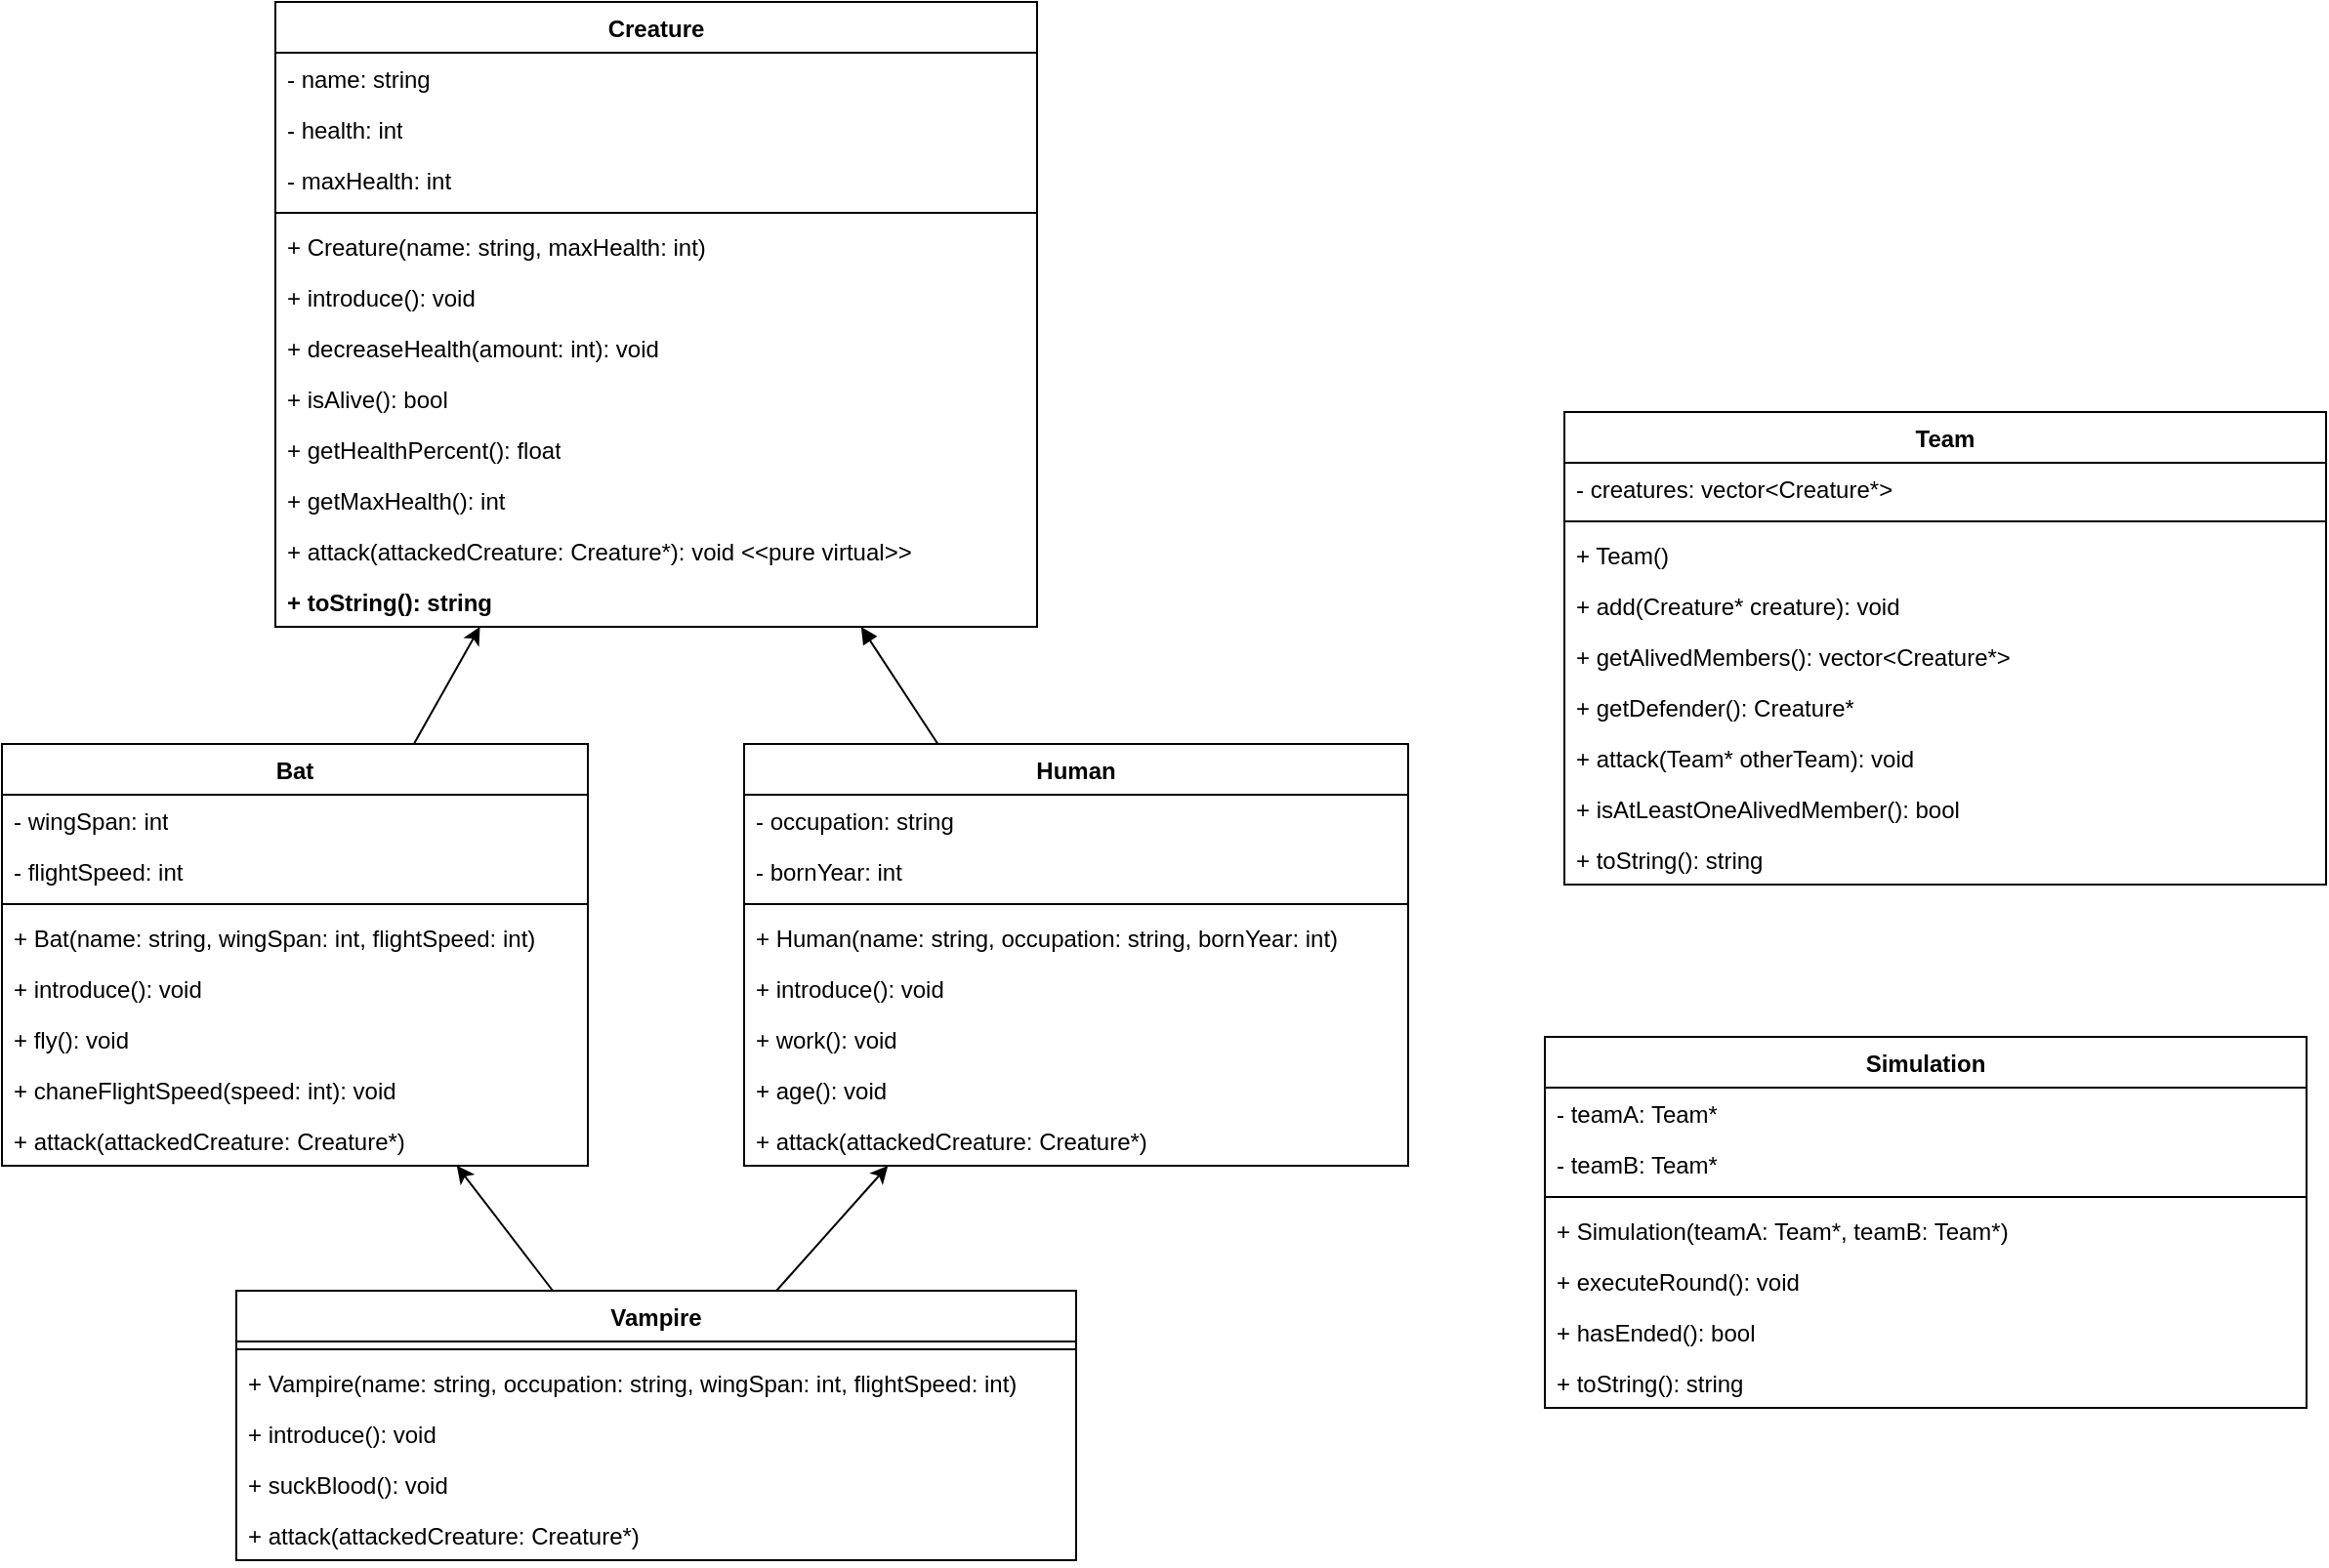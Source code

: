 <mxfile version="22.1.8" type="device">
  <diagram name="Page-1" id="QstAt_iUv-jLmHuZSIRQ">
    <mxGraphModel dx="1434" dy="1928" grid="1" gridSize="10" guides="1" tooltips="1" connect="1" arrows="1" fold="1" page="1" pageScale="1" pageWidth="850" pageHeight="1100" math="0" shadow="0">
      <root>
        <mxCell id="0" />
        <mxCell id="1" parent="0" />
        <mxCell id="5Migwdwcm8lPXjOvwGc1-4" value="Creature" style="swimlane;fontStyle=1;align=center;verticalAlign=top;childLayout=stackLayout;horizontal=1;startSize=26;horizontalStack=0;resizeParent=1;resizeParentMax=0;resizeLast=0;collapsible=1;marginBottom=0;whiteSpace=wrap;html=1;" parent="1" vertex="1">
          <mxGeometry x="200" y="-120" width="390" height="320" as="geometry" />
        </mxCell>
        <mxCell id="JTOicDsAA7wBTVZqYbhQ-10" value="- name: string" style="text;strokeColor=none;fillColor=none;align=left;verticalAlign=top;spacingLeft=4;spacingRight=4;overflow=hidden;rotatable=0;points=[[0,0.5],[1,0.5]];portConstraint=eastwest;whiteSpace=wrap;html=1;" parent="5Migwdwcm8lPXjOvwGc1-4" vertex="1">
          <mxGeometry y="26" width="390" height="26" as="geometry" />
        </mxCell>
        <mxCell id="5Migwdwcm8lPXjOvwGc1-5" value="- health: int" style="text;strokeColor=none;fillColor=none;align=left;verticalAlign=top;spacingLeft=4;spacingRight=4;overflow=hidden;rotatable=0;points=[[0,0.5],[1,0.5]];portConstraint=eastwest;whiteSpace=wrap;html=1;" parent="5Migwdwcm8lPXjOvwGc1-4" vertex="1">
          <mxGeometry y="52" width="390" height="26" as="geometry" />
        </mxCell>
        <mxCell id="JTOicDsAA7wBTVZqYbhQ-28" value="- maxHealth: int" style="text;strokeColor=none;fillColor=none;align=left;verticalAlign=top;spacingLeft=4;spacingRight=4;overflow=hidden;rotatable=0;points=[[0,0.5],[1,0.5]];portConstraint=eastwest;whiteSpace=wrap;html=1;" parent="5Migwdwcm8lPXjOvwGc1-4" vertex="1">
          <mxGeometry y="78" width="390" height="26" as="geometry" />
        </mxCell>
        <mxCell id="5Migwdwcm8lPXjOvwGc1-6" value="" style="line;strokeWidth=1;fillColor=none;align=left;verticalAlign=middle;spacingTop=-1;spacingLeft=3;spacingRight=3;rotatable=0;labelPosition=right;points=[];portConstraint=eastwest;strokeColor=inherit;" parent="5Migwdwcm8lPXjOvwGc1-4" vertex="1">
          <mxGeometry y="104" width="390" height="8" as="geometry" />
        </mxCell>
        <mxCell id="5Migwdwcm8lPXjOvwGc1-7" value="+ Creature(name: string,&amp;nbsp;&lt;span style=&quot;border-color: var(--border-color);&quot;&gt;maxHealth&lt;/span&gt;: int)" style="text;strokeColor=none;fillColor=none;align=left;verticalAlign=top;spacingLeft=4;spacingRight=4;overflow=hidden;rotatable=0;points=[[0,0.5],[1,0.5]];portConstraint=eastwest;whiteSpace=wrap;html=1;" parent="5Migwdwcm8lPXjOvwGc1-4" vertex="1">
          <mxGeometry y="112" width="390" height="26" as="geometry" />
        </mxCell>
        <mxCell id="JTOicDsAA7wBTVZqYbhQ-12" value="+ introduce(): void" style="text;strokeColor=none;fillColor=none;align=left;verticalAlign=top;spacingLeft=4;spacingRight=4;overflow=hidden;rotatable=0;points=[[0,0.5],[1,0.5]];portConstraint=eastwest;whiteSpace=wrap;html=1;" parent="5Migwdwcm8lPXjOvwGc1-4" vertex="1">
          <mxGeometry y="138" width="390" height="26" as="geometry" />
        </mxCell>
        <mxCell id="JTOicDsAA7wBTVZqYbhQ-19" value="+ decreaseHealth(amount: int): void" style="text;strokeColor=none;fillColor=none;align=left;verticalAlign=top;spacingLeft=4;spacingRight=4;overflow=hidden;rotatable=0;points=[[0,0.5],[1,0.5]];portConstraint=eastwest;whiteSpace=wrap;html=1;" parent="5Migwdwcm8lPXjOvwGc1-4" vertex="1">
          <mxGeometry y="164" width="390" height="26" as="geometry" />
        </mxCell>
        <mxCell id="JTOicDsAA7wBTVZqYbhQ-27" value="+ isAlive(): bool" style="text;strokeColor=none;fillColor=none;align=left;verticalAlign=top;spacingLeft=4;spacingRight=4;overflow=hidden;rotatable=0;points=[[0,0.5],[1,0.5]];portConstraint=eastwest;whiteSpace=wrap;html=1;" parent="5Migwdwcm8lPXjOvwGc1-4" vertex="1">
          <mxGeometry y="190" width="390" height="26" as="geometry" />
        </mxCell>
        <mxCell id="JTOicDsAA7wBTVZqYbhQ-26" value="+ getHealthPercent(): float" style="text;strokeColor=none;fillColor=none;align=left;verticalAlign=top;spacingLeft=4;spacingRight=4;overflow=hidden;rotatable=0;points=[[0,0.5],[1,0.5]];portConstraint=eastwest;whiteSpace=wrap;html=1;" parent="5Migwdwcm8lPXjOvwGc1-4" vertex="1">
          <mxGeometry y="216" width="390" height="26" as="geometry" />
        </mxCell>
        <mxCell id="PLBqwa0PCcQ4UnEFB9JK-1" value="&lt;span style=&quot;font-weight: normal;&quot;&gt;+ getMaxHealth(): int&lt;/span&gt;" style="text;strokeColor=none;fillColor=none;align=left;verticalAlign=top;spacingLeft=4;spacingRight=4;overflow=hidden;rotatable=0;points=[[0,0.5],[1,0.5]];portConstraint=eastwest;whiteSpace=wrap;html=1;fontStyle=1" parent="5Migwdwcm8lPXjOvwGc1-4" vertex="1">
          <mxGeometry y="242" width="390" height="26" as="geometry" />
        </mxCell>
        <mxCell id="5Migwdwcm8lPXjOvwGc1-8" value="&lt;span style=&quot;font-weight: normal;&quot;&gt;+ attack(attackedCreature: Creature*): void&amp;nbsp;&amp;lt;&amp;lt;pure virtual&amp;gt;&amp;gt;&lt;/span&gt;" style="text;strokeColor=none;fillColor=none;align=left;verticalAlign=top;spacingLeft=4;spacingRight=4;overflow=hidden;rotatable=0;points=[[0,0.5],[1,0.5]];portConstraint=eastwest;whiteSpace=wrap;html=1;fontStyle=1" parent="5Migwdwcm8lPXjOvwGc1-4" vertex="1">
          <mxGeometry y="268" width="390" height="26" as="geometry" />
        </mxCell>
        <mxCell id="Ocg9Glk-y3uKr-0C467c-1" value="&lt;b&gt;+ toString(): string&lt;/b&gt;" style="text;strokeColor=none;fillColor=none;align=left;verticalAlign=top;spacingLeft=4;spacingRight=4;overflow=hidden;rotatable=0;points=[[0,0.5],[1,0.5]];portConstraint=eastwest;whiteSpace=wrap;html=1;" vertex="1" parent="5Migwdwcm8lPXjOvwGc1-4">
          <mxGeometry y="294" width="390" height="26" as="geometry" />
        </mxCell>
        <mxCell id="5Migwdwcm8lPXjOvwGc1-18" style="rounded=0;orthogonalLoop=1;jettySize=auto;html=1;endArrow=block;endFill=1;" parent="1" source="5Migwdwcm8lPXjOvwGc1-9" target="5Migwdwcm8lPXjOvwGc1-4" edge="1">
          <mxGeometry relative="1" as="geometry" />
        </mxCell>
        <mxCell id="5Migwdwcm8lPXjOvwGc1-9" value="Human" style="swimlane;fontStyle=1;align=center;verticalAlign=top;childLayout=stackLayout;horizontal=1;startSize=26;horizontalStack=0;resizeParent=1;resizeParentMax=0;resizeLast=0;collapsible=1;marginBottom=0;whiteSpace=wrap;html=1;" parent="1" vertex="1">
          <mxGeometry x="440" y="260" width="340" height="216" as="geometry" />
        </mxCell>
        <mxCell id="5Migwdwcm8lPXjOvwGc1-10" value="- occupation: string" style="text;strokeColor=none;fillColor=none;align=left;verticalAlign=top;spacingLeft=4;spacingRight=4;overflow=hidden;rotatable=0;points=[[0,0.5],[1,0.5]];portConstraint=eastwest;whiteSpace=wrap;html=1;" parent="5Migwdwcm8lPXjOvwGc1-9" vertex="1">
          <mxGeometry y="26" width="340" height="26" as="geometry" />
        </mxCell>
        <mxCell id="5Migwdwcm8lPXjOvwGc1-14" value="- bornYear: int" style="text;strokeColor=none;fillColor=none;align=left;verticalAlign=top;spacingLeft=4;spacingRight=4;overflow=hidden;rotatable=0;points=[[0,0.5],[1,0.5]];portConstraint=eastwest;whiteSpace=wrap;html=1;" parent="5Migwdwcm8lPXjOvwGc1-9" vertex="1">
          <mxGeometry y="52" width="340" height="26" as="geometry" />
        </mxCell>
        <mxCell id="5Migwdwcm8lPXjOvwGc1-11" value="" style="line;strokeWidth=1;fillColor=none;align=left;verticalAlign=middle;spacingTop=-1;spacingLeft=3;spacingRight=3;rotatable=0;labelPosition=right;points=[];portConstraint=eastwest;strokeColor=inherit;" parent="5Migwdwcm8lPXjOvwGc1-9" vertex="1">
          <mxGeometry y="78" width="340" height="8" as="geometry" />
        </mxCell>
        <mxCell id="5Migwdwcm8lPXjOvwGc1-12" value="+ Human(name: string, occupation: string, bornYear: int)" style="text;strokeColor=none;fillColor=none;align=left;verticalAlign=top;spacingLeft=4;spacingRight=4;overflow=hidden;rotatable=0;points=[[0,0.5],[1,0.5]];portConstraint=eastwest;whiteSpace=wrap;html=1;" parent="5Migwdwcm8lPXjOvwGc1-9" vertex="1">
          <mxGeometry y="86" width="340" height="26" as="geometry" />
        </mxCell>
        <mxCell id="5Migwdwcm8lPXjOvwGc1-15" value="+ introduce(): void" style="text;strokeColor=none;fillColor=none;align=left;verticalAlign=top;spacingLeft=4;spacingRight=4;overflow=hidden;rotatable=0;points=[[0,0.5],[1,0.5]];portConstraint=eastwest;whiteSpace=wrap;html=1;" parent="5Migwdwcm8lPXjOvwGc1-9" vertex="1">
          <mxGeometry y="112" width="340" height="26" as="geometry" />
        </mxCell>
        <mxCell id="5Migwdwcm8lPXjOvwGc1-13" value="+ work(): void" style="text;strokeColor=none;fillColor=none;align=left;verticalAlign=top;spacingLeft=4;spacingRight=4;overflow=hidden;rotatable=0;points=[[0,0.5],[1,0.5]];portConstraint=eastwest;whiteSpace=wrap;html=1;" parent="5Migwdwcm8lPXjOvwGc1-9" vertex="1">
          <mxGeometry y="138" width="340" height="26" as="geometry" />
        </mxCell>
        <mxCell id="5Migwdwcm8lPXjOvwGc1-16" value="+ age(): void" style="text;strokeColor=none;fillColor=none;align=left;verticalAlign=top;spacingLeft=4;spacingRight=4;overflow=hidden;rotatable=0;points=[[0,0.5],[1,0.5]];portConstraint=eastwest;whiteSpace=wrap;html=1;" parent="5Migwdwcm8lPXjOvwGc1-9" vertex="1">
          <mxGeometry y="164" width="340" height="26" as="geometry" />
        </mxCell>
        <mxCell id="JTOicDsAA7wBTVZqYbhQ-15" value="+ attack(attackedCreature: Creature*)" style="text;strokeColor=none;fillColor=none;align=left;verticalAlign=top;spacingLeft=4;spacingRight=4;overflow=hidden;rotatable=0;points=[[0,0.5],[1,0.5]];portConstraint=eastwest;whiteSpace=wrap;html=1;" parent="5Migwdwcm8lPXjOvwGc1-9" vertex="1">
          <mxGeometry y="190" width="340" height="26" as="geometry" />
        </mxCell>
        <mxCell id="5Migwdwcm8lPXjOvwGc1-38" style="rounded=0;orthogonalLoop=1;jettySize=auto;html=1;" parent="1" source="5Migwdwcm8lPXjOvwGc1-19" target="5Migwdwcm8lPXjOvwGc1-4" edge="1">
          <mxGeometry relative="1" as="geometry" />
        </mxCell>
        <mxCell id="5Migwdwcm8lPXjOvwGc1-19" value="Bat" style="swimlane;fontStyle=1;align=center;verticalAlign=top;childLayout=stackLayout;horizontal=1;startSize=26;horizontalStack=0;resizeParent=1;resizeParentMax=0;resizeLast=0;collapsible=1;marginBottom=0;whiteSpace=wrap;html=1;" parent="1" vertex="1">
          <mxGeometry x="60" y="260" width="300" height="216" as="geometry" />
        </mxCell>
        <mxCell id="5Migwdwcm8lPXjOvwGc1-20" value="- wingSpan: int" style="text;strokeColor=none;fillColor=none;align=left;verticalAlign=top;spacingLeft=4;spacingRight=4;overflow=hidden;rotatable=0;points=[[0,0.5],[1,0.5]];portConstraint=eastwest;whiteSpace=wrap;html=1;" parent="5Migwdwcm8lPXjOvwGc1-19" vertex="1">
          <mxGeometry y="26" width="300" height="26" as="geometry" />
        </mxCell>
        <mxCell id="5Migwdwcm8lPXjOvwGc1-21" value="- flightSpeed: int" style="text;strokeColor=none;fillColor=none;align=left;verticalAlign=top;spacingLeft=4;spacingRight=4;overflow=hidden;rotatable=0;points=[[0,0.5],[1,0.5]];portConstraint=eastwest;whiteSpace=wrap;html=1;" parent="5Migwdwcm8lPXjOvwGc1-19" vertex="1">
          <mxGeometry y="52" width="300" height="26" as="geometry" />
        </mxCell>
        <mxCell id="5Migwdwcm8lPXjOvwGc1-22" value="" style="line;strokeWidth=1;fillColor=none;align=left;verticalAlign=middle;spacingTop=-1;spacingLeft=3;spacingRight=3;rotatable=0;labelPosition=right;points=[];portConstraint=eastwest;strokeColor=inherit;" parent="5Migwdwcm8lPXjOvwGc1-19" vertex="1">
          <mxGeometry y="78" width="300" height="8" as="geometry" />
        </mxCell>
        <mxCell id="5Migwdwcm8lPXjOvwGc1-23" value="+ Bat(name: string, wingSpan: int, flightSpeed: int)" style="text;strokeColor=none;fillColor=none;align=left;verticalAlign=top;spacingLeft=4;spacingRight=4;overflow=hidden;rotatable=0;points=[[0,0.5],[1,0.5]];portConstraint=eastwest;whiteSpace=wrap;html=1;" parent="5Migwdwcm8lPXjOvwGc1-19" vertex="1">
          <mxGeometry y="86" width="300" height="26" as="geometry" />
        </mxCell>
        <mxCell id="5Migwdwcm8lPXjOvwGc1-24" value="+ introduce(): void" style="text;strokeColor=none;fillColor=none;align=left;verticalAlign=top;spacingLeft=4;spacingRight=4;overflow=hidden;rotatable=0;points=[[0,0.5],[1,0.5]];portConstraint=eastwest;whiteSpace=wrap;html=1;" parent="5Migwdwcm8lPXjOvwGc1-19" vertex="1">
          <mxGeometry y="112" width="300" height="26" as="geometry" />
        </mxCell>
        <mxCell id="5Migwdwcm8lPXjOvwGc1-25" value="+ fly(): void" style="text;strokeColor=none;fillColor=none;align=left;verticalAlign=top;spacingLeft=4;spacingRight=4;overflow=hidden;rotatable=0;points=[[0,0.5],[1,0.5]];portConstraint=eastwest;whiteSpace=wrap;html=1;" parent="5Migwdwcm8lPXjOvwGc1-19" vertex="1">
          <mxGeometry y="138" width="300" height="26" as="geometry" />
        </mxCell>
        <mxCell id="5Migwdwcm8lPXjOvwGc1-26" value="+ chaneFlightSpeed(speed: int): void" style="text;strokeColor=none;fillColor=none;align=left;verticalAlign=top;spacingLeft=4;spacingRight=4;overflow=hidden;rotatable=0;points=[[0,0.5],[1,0.5]];portConstraint=eastwest;whiteSpace=wrap;html=1;" parent="5Migwdwcm8lPXjOvwGc1-19" vertex="1">
          <mxGeometry y="164" width="300" height="26" as="geometry" />
        </mxCell>
        <mxCell id="JTOicDsAA7wBTVZqYbhQ-14" value="+ attack(attackedCreature: Creature*)" style="text;strokeColor=none;fillColor=none;align=left;verticalAlign=top;spacingLeft=4;spacingRight=4;overflow=hidden;rotatable=0;points=[[0,0.5],[1,0.5]];portConstraint=eastwest;whiteSpace=wrap;html=1;" parent="5Migwdwcm8lPXjOvwGc1-19" vertex="1">
          <mxGeometry y="190" width="300" height="26" as="geometry" />
        </mxCell>
        <mxCell id="5Migwdwcm8lPXjOvwGc1-36" style="rounded=0;orthogonalLoop=1;jettySize=auto;html=1;" parent="1" source="5Migwdwcm8lPXjOvwGc1-27" target="5Migwdwcm8lPXjOvwGc1-9" edge="1">
          <mxGeometry relative="1" as="geometry" />
        </mxCell>
        <mxCell id="5Migwdwcm8lPXjOvwGc1-37" style="rounded=0;orthogonalLoop=1;jettySize=auto;html=1;" parent="1" source="5Migwdwcm8lPXjOvwGc1-27" target="5Migwdwcm8lPXjOvwGc1-19" edge="1">
          <mxGeometry relative="1" as="geometry" />
        </mxCell>
        <mxCell id="5Migwdwcm8lPXjOvwGc1-27" value="Vampire" style="swimlane;fontStyle=1;align=center;verticalAlign=top;childLayout=stackLayout;horizontal=1;startSize=26;horizontalStack=0;resizeParent=1;resizeParentMax=0;resizeLast=0;collapsible=1;marginBottom=0;whiteSpace=wrap;html=1;" parent="1" vertex="1">
          <mxGeometry x="180" y="540" width="430" height="138" as="geometry" />
        </mxCell>
        <mxCell id="5Migwdwcm8lPXjOvwGc1-30" value="" style="line;strokeWidth=1;fillColor=none;align=left;verticalAlign=middle;spacingTop=-1;spacingLeft=3;spacingRight=3;rotatable=0;labelPosition=right;points=[];portConstraint=eastwest;strokeColor=inherit;" parent="5Migwdwcm8lPXjOvwGc1-27" vertex="1">
          <mxGeometry y="26" width="430" height="8" as="geometry" />
        </mxCell>
        <mxCell id="5Migwdwcm8lPXjOvwGc1-31" value="+&amp;nbsp;Vampire(name: string, occupation: string, wingSpan: int, flightSpeed: int)" style="text;strokeColor=none;fillColor=none;align=left;verticalAlign=top;spacingLeft=4;spacingRight=4;overflow=hidden;rotatable=0;points=[[0,0.5],[1,0.5]];portConstraint=eastwest;whiteSpace=wrap;html=1;" parent="5Migwdwcm8lPXjOvwGc1-27" vertex="1">
          <mxGeometry y="34" width="430" height="26" as="geometry" />
        </mxCell>
        <mxCell id="5Migwdwcm8lPXjOvwGc1-32" value="+ introduce(): void" style="text;strokeColor=none;fillColor=none;align=left;verticalAlign=top;spacingLeft=4;spacingRight=4;overflow=hidden;rotatable=0;points=[[0,0.5],[1,0.5]];portConstraint=eastwest;whiteSpace=wrap;html=1;" parent="5Migwdwcm8lPXjOvwGc1-27" vertex="1">
          <mxGeometry y="60" width="430" height="26" as="geometry" />
        </mxCell>
        <mxCell id="5Migwdwcm8lPXjOvwGc1-33" value="+ suckBlood(): void" style="text;strokeColor=none;fillColor=none;align=left;verticalAlign=top;spacingLeft=4;spacingRight=4;overflow=hidden;rotatable=0;points=[[0,0.5],[1,0.5]];portConstraint=eastwest;whiteSpace=wrap;html=1;" parent="5Migwdwcm8lPXjOvwGc1-27" vertex="1">
          <mxGeometry y="86" width="430" height="26" as="geometry" />
        </mxCell>
        <mxCell id="JTOicDsAA7wBTVZqYbhQ-16" value="+ attack(attackedCreature: Creature*)" style="text;strokeColor=none;fillColor=none;align=left;verticalAlign=top;spacingLeft=4;spacingRight=4;overflow=hidden;rotatable=0;points=[[0,0.5],[1,0.5]];portConstraint=eastwest;whiteSpace=wrap;html=1;" parent="5Migwdwcm8lPXjOvwGc1-27" vertex="1">
          <mxGeometry y="112" width="430" height="26" as="geometry" />
        </mxCell>
        <mxCell id="Ocg9Glk-y3uKr-0C467c-2" value="Team" style="swimlane;fontStyle=1;align=center;verticalAlign=top;childLayout=stackLayout;horizontal=1;startSize=26;horizontalStack=0;resizeParent=1;resizeParentMax=0;resizeLast=0;collapsible=1;marginBottom=0;whiteSpace=wrap;html=1;" vertex="1" parent="1">
          <mxGeometry x="860" y="90" width="390" height="242" as="geometry" />
        </mxCell>
        <mxCell id="Ocg9Glk-y3uKr-0C467c-3" value="- creatures:&amp;nbsp;vector&amp;lt;Creature*&amp;gt;" style="text;strokeColor=none;fillColor=none;align=left;verticalAlign=top;spacingLeft=4;spacingRight=4;overflow=hidden;rotatable=0;points=[[0,0.5],[1,0.5]];portConstraint=eastwest;whiteSpace=wrap;html=1;" vertex="1" parent="Ocg9Glk-y3uKr-0C467c-2">
          <mxGeometry y="26" width="390" height="26" as="geometry" />
        </mxCell>
        <mxCell id="Ocg9Glk-y3uKr-0C467c-6" value="" style="line;strokeWidth=1;fillColor=none;align=left;verticalAlign=middle;spacingTop=-1;spacingLeft=3;spacingRight=3;rotatable=0;labelPosition=right;points=[];portConstraint=eastwest;strokeColor=inherit;" vertex="1" parent="Ocg9Glk-y3uKr-0C467c-2">
          <mxGeometry y="52" width="390" height="8" as="geometry" />
        </mxCell>
        <mxCell id="Ocg9Glk-y3uKr-0C467c-7" value="+ Team()" style="text;strokeColor=none;fillColor=none;align=left;verticalAlign=top;spacingLeft=4;spacingRight=4;overflow=hidden;rotatable=0;points=[[0,0.5],[1,0.5]];portConstraint=eastwest;whiteSpace=wrap;html=1;" vertex="1" parent="Ocg9Glk-y3uKr-0C467c-2">
          <mxGeometry y="60" width="390" height="26" as="geometry" />
        </mxCell>
        <mxCell id="Ocg9Glk-y3uKr-0C467c-8" value="+ add(Creature* creature): void" style="text;strokeColor=none;fillColor=none;align=left;verticalAlign=top;spacingLeft=4;spacingRight=4;overflow=hidden;rotatable=0;points=[[0,0.5],[1,0.5]];portConstraint=eastwest;whiteSpace=wrap;html=1;" vertex="1" parent="Ocg9Glk-y3uKr-0C467c-2">
          <mxGeometry y="86" width="390" height="26" as="geometry" />
        </mxCell>
        <mxCell id="Ocg9Glk-y3uKr-0C467c-15" value="+ getAlivedMembers(): vector&amp;lt;Creature*&amp;gt;" style="text;strokeColor=none;fillColor=none;align=left;verticalAlign=top;spacingLeft=4;spacingRight=4;overflow=hidden;rotatable=0;points=[[0,0.5],[1,0.5]];portConstraint=eastwest;whiteSpace=wrap;html=1;" vertex="1" parent="Ocg9Glk-y3uKr-0C467c-2">
          <mxGeometry y="112" width="390" height="26" as="geometry" />
        </mxCell>
        <mxCell id="Ocg9Glk-y3uKr-0C467c-26" value="+ getDefender(): Creature*" style="text;strokeColor=none;fillColor=none;align=left;verticalAlign=top;spacingLeft=4;spacingRight=4;overflow=hidden;rotatable=0;points=[[0,0.5],[1,0.5]];portConstraint=eastwest;whiteSpace=wrap;html=1;" vertex="1" parent="Ocg9Glk-y3uKr-0C467c-2">
          <mxGeometry y="138" width="390" height="26" as="geometry" />
        </mxCell>
        <mxCell id="Ocg9Glk-y3uKr-0C467c-9" value="+ attack(Team* otherTeam): void" style="text;strokeColor=none;fillColor=none;align=left;verticalAlign=top;spacingLeft=4;spacingRight=4;overflow=hidden;rotatable=0;points=[[0,0.5],[1,0.5]];portConstraint=eastwest;whiteSpace=wrap;html=1;" vertex="1" parent="Ocg9Glk-y3uKr-0C467c-2">
          <mxGeometry y="164" width="390" height="26" as="geometry" />
        </mxCell>
        <mxCell id="Ocg9Glk-y3uKr-0C467c-11" value="+ isAtLeastOneAlivedMember(): bool" style="text;strokeColor=none;fillColor=none;align=left;verticalAlign=top;spacingLeft=4;spacingRight=4;overflow=hidden;rotatable=0;points=[[0,0.5],[1,0.5]];portConstraint=eastwest;whiteSpace=wrap;html=1;" vertex="1" parent="Ocg9Glk-y3uKr-0C467c-2">
          <mxGeometry y="190" width="390" height="26" as="geometry" />
        </mxCell>
        <mxCell id="Ocg9Glk-y3uKr-0C467c-14" value="+ toString(): string" style="text;strokeColor=none;fillColor=none;align=left;verticalAlign=top;spacingLeft=4;spacingRight=4;overflow=hidden;rotatable=0;points=[[0,0.5],[1,0.5]];portConstraint=eastwest;whiteSpace=wrap;html=1;" vertex="1" parent="Ocg9Glk-y3uKr-0C467c-2">
          <mxGeometry y="216" width="390" height="26" as="geometry" />
        </mxCell>
        <mxCell id="Ocg9Glk-y3uKr-0C467c-16" value="Simulation" style="swimlane;fontStyle=1;align=center;verticalAlign=top;childLayout=stackLayout;horizontal=1;startSize=26;horizontalStack=0;resizeParent=1;resizeParentMax=0;resizeLast=0;collapsible=1;marginBottom=0;whiteSpace=wrap;html=1;" vertex="1" parent="1">
          <mxGeometry x="850" y="410" width="390" height="190" as="geometry" />
        </mxCell>
        <mxCell id="Ocg9Glk-y3uKr-0C467c-17" value="- teamA: Team*" style="text;strokeColor=none;fillColor=none;align=left;verticalAlign=top;spacingLeft=4;spacingRight=4;overflow=hidden;rotatable=0;points=[[0,0.5],[1,0.5]];portConstraint=eastwest;whiteSpace=wrap;html=1;" vertex="1" parent="Ocg9Glk-y3uKr-0C467c-16">
          <mxGeometry y="26" width="390" height="26" as="geometry" />
        </mxCell>
        <mxCell id="Ocg9Glk-y3uKr-0C467c-25" value="- teamB: Team*" style="text;strokeColor=none;fillColor=none;align=left;verticalAlign=top;spacingLeft=4;spacingRight=4;overflow=hidden;rotatable=0;points=[[0,0.5],[1,0.5]];portConstraint=eastwest;whiteSpace=wrap;html=1;" vertex="1" parent="Ocg9Glk-y3uKr-0C467c-16">
          <mxGeometry y="52" width="390" height="26" as="geometry" />
        </mxCell>
        <mxCell id="Ocg9Glk-y3uKr-0C467c-18" value="" style="line;strokeWidth=1;fillColor=none;align=left;verticalAlign=middle;spacingTop=-1;spacingLeft=3;spacingRight=3;rotatable=0;labelPosition=right;points=[];portConstraint=eastwest;strokeColor=inherit;" vertex="1" parent="Ocg9Glk-y3uKr-0C467c-16">
          <mxGeometry y="78" width="390" height="8" as="geometry" />
        </mxCell>
        <mxCell id="Ocg9Glk-y3uKr-0C467c-19" value="+&amp;nbsp;Simulation(teamA: Team*, teamB: Team*)" style="text;strokeColor=none;fillColor=none;align=left;verticalAlign=top;spacingLeft=4;spacingRight=4;overflow=hidden;rotatable=0;points=[[0,0.5],[1,0.5]];portConstraint=eastwest;whiteSpace=wrap;html=1;" vertex="1" parent="Ocg9Glk-y3uKr-0C467c-16">
          <mxGeometry y="86" width="390" height="26" as="geometry" />
        </mxCell>
        <mxCell id="Ocg9Glk-y3uKr-0C467c-20" value="+ executeRound(): void" style="text;strokeColor=none;fillColor=none;align=left;verticalAlign=top;spacingLeft=4;spacingRight=4;overflow=hidden;rotatable=0;points=[[0,0.5],[1,0.5]];portConstraint=eastwest;whiteSpace=wrap;html=1;" vertex="1" parent="Ocg9Glk-y3uKr-0C467c-16">
          <mxGeometry y="112" width="390" height="26" as="geometry" />
        </mxCell>
        <mxCell id="Ocg9Glk-y3uKr-0C467c-21" value="+ hasEnded(): bool" style="text;strokeColor=none;fillColor=none;align=left;verticalAlign=top;spacingLeft=4;spacingRight=4;overflow=hidden;rotatable=0;points=[[0,0.5],[1,0.5]];portConstraint=eastwest;whiteSpace=wrap;html=1;" vertex="1" parent="Ocg9Glk-y3uKr-0C467c-16">
          <mxGeometry y="138" width="390" height="26" as="geometry" />
        </mxCell>
        <mxCell id="Ocg9Glk-y3uKr-0C467c-22" value="+ toString(): string" style="text;strokeColor=none;fillColor=none;align=left;verticalAlign=top;spacingLeft=4;spacingRight=4;overflow=hidden;rotatable=0;points=[[0,0.5],[1,0.5]];portConstraint=eastwest;whiteSpace=wrap;html=1;" vertex="1" parent="Ocg9Glk-y3uKr-0C467c-16">
          <mxGeometry y="164" width="390" height="26" as="geometry" />
        </mxCell>
      </root>
    </mxGraphModel>
  </diagram>
</mxfile>
